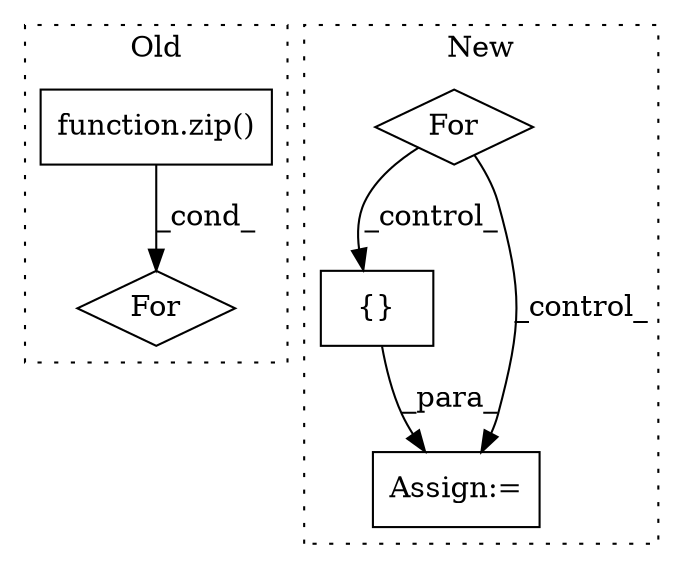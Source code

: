 digraph G {
subgraph cluster0 {
1 [label="function.zip()" a="75" s="3049,3067" l="4,1" shape="box"];
4 [label="For" a="107" s="3020,3069" l="4,10" shape="diamond"];
label = "Old";
style="dotted";
}
subgraph cluster1 {
2 [label="{}" a="59" s="2815,2819" l="1,0" shape="box"];
3 [label="Assign:=" a="68" s="2812" l="3" shape="box"];
5 [label="For" a="107" s="2767,2799" l="4,10" shape="diamond"];
label = "New";
style="dotted";
}
1 -> 4 [label="_cond_"];
2 -> 3 [label="_para_"];
5 -> 2 [label="_control_"];
5 -> 3 [label="_control_"];
}